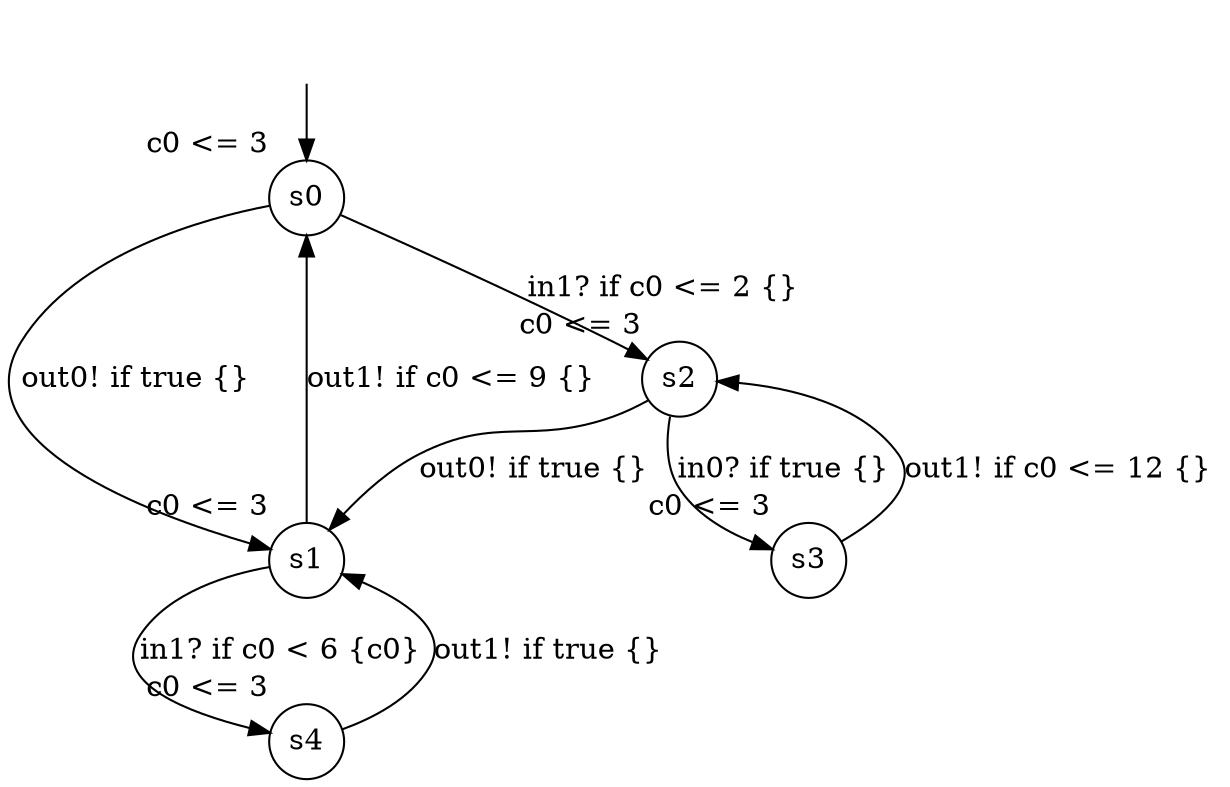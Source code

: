 digraph g {
__start0 [label="" shape="none"];
s0 [shape="circle" margin=0 label="s0", xlabel="c0 <= 3"];
s1 [shape="circle" margin=0 label="s1", xlabel="c0 <= 3"];
s2 [shape="circle" margin=0 label="s2", xlabel="c0 <= 3"];
s3 [shape="circle" margin=0 label="s3", xlabel="c0 <= 3"];
s4 [shape="circle" margin=0 label="s4", xlabel="c0 <= 3"];
s0 -> s1 [label="out0! if true {} "];
s0 -> s2 [label="in1? if c0 <= 2 {} "];
s1 -> s0 [label="out1! if c0 <= 9 {} "];
s1 -> s4 [label="in1? if c0 < 6 {c0} "];
s2 -> s1 [label="out0! if true {} "];
s2 -> s3 [label="in0? if true {} "];
s3 -> s2 [label="out1! if c0 <= 12 {} "];
s4 -> s1 [label="out1! if true {} "];
__start0 -> s0;
}
